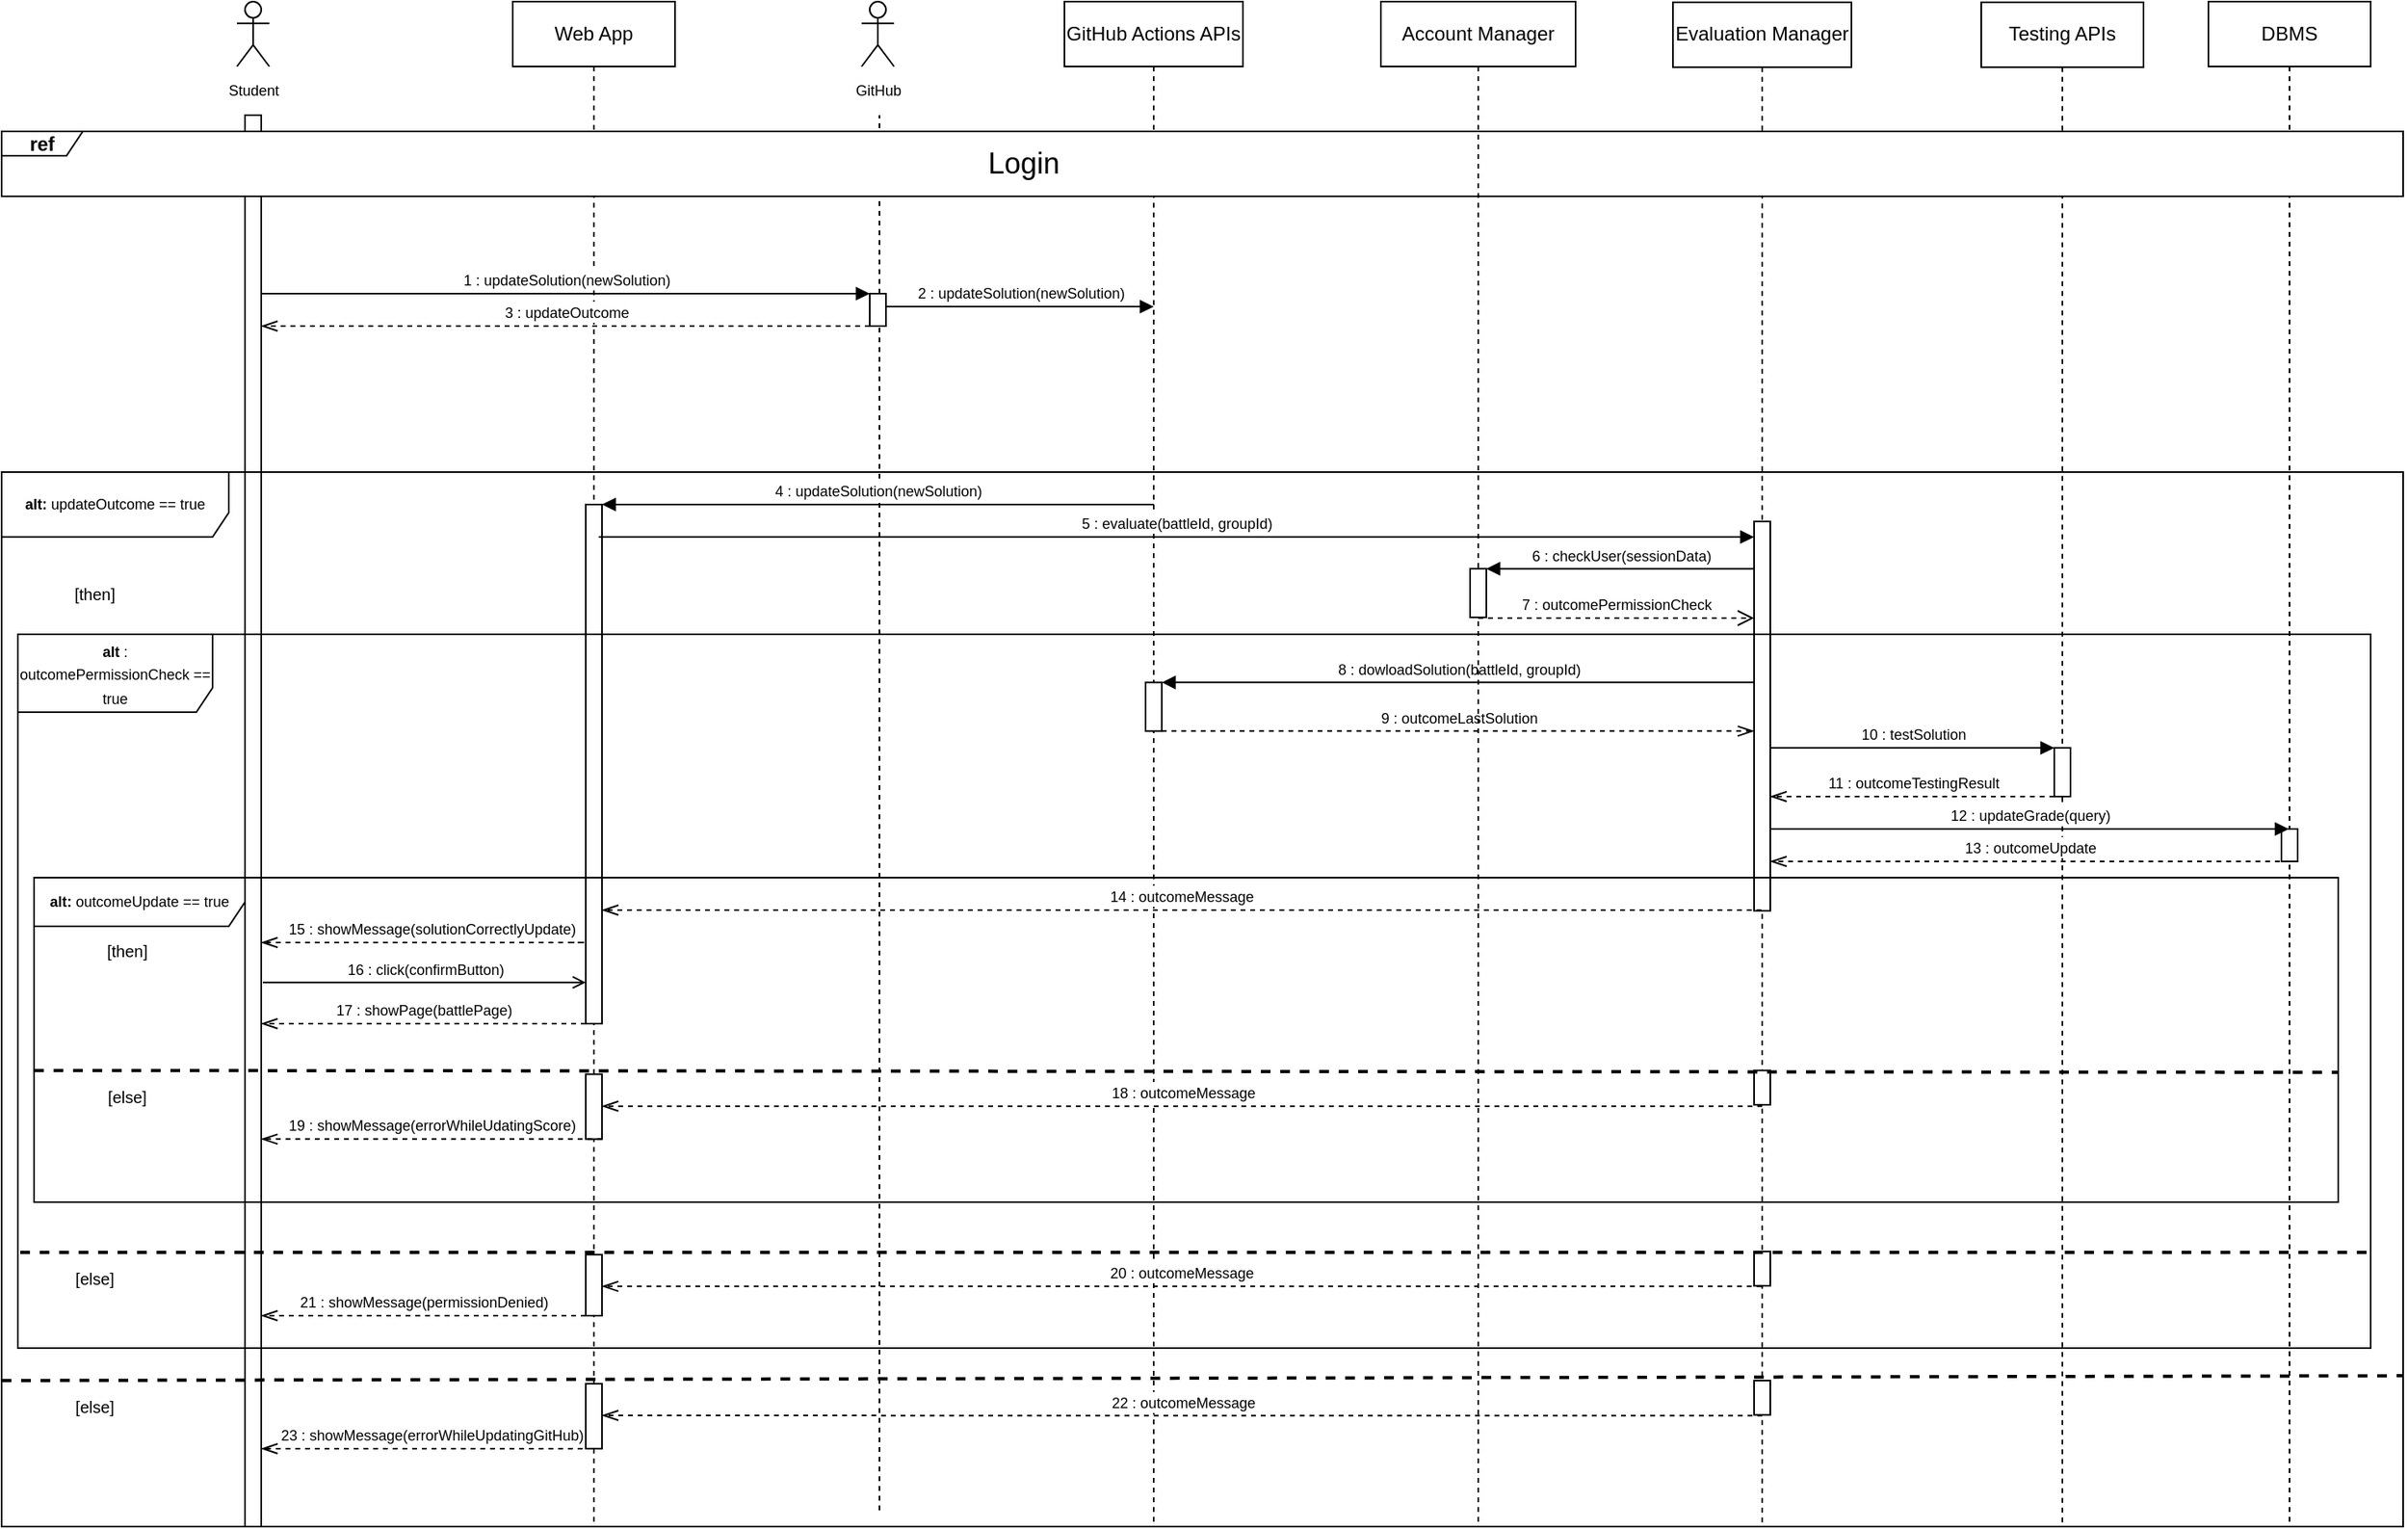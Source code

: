 <mxfile version="22.1.16" type="device">
  <diagram name="Page-1" id="2YBvvXClWsGukQMizWep">
    <mxGraphModel dx="1925" dy="464" grid="1" gridSize="10" guides="1" tooltips="1" connect="1" arrows="1" fold="1" page="1" pageScale="1" pageWidth="850" pageHeight="1100" math="0" shadow="0">
      <root>
        <mxCell id="0" />
        <mxCell id="1" parent="0" />
        <mxCell id="liZlo0o-GVQIaqRJejjH-8" value="" style="endArrow=none;dashed=1;html=1;rounded=0;" edge="1" parent="1">
          <mxGeometry width="50" height="50" relative="1" as="geometry">
            <mxPoint x="261" y="970" as="sourcePoint" />
            <mxPoint x="261" y="110" as="targetPoint" />
          </mxGeometry>
        </mxCell>
        <mxCell id="EZ9EQqB9W-ClfxbdbgRc-1" value="GitHub Actions APIs" style="shape=umlLifeline;perimeter=lifelinePerimeter;whiteSpace=wrap;html=1;container=1;dropTarget=0;collapsible=0;recursiveResize=0;outlineConnect=0;portConstraint=eastwest;newEdgeStyle={&quot;curved&quot;:0,&quot;rounded&quot;:0};" parent="1" vertex="1">
          <mxGeometry x="375" y="40" width="110" height="940" as="geometry" />
        </mxCell>
        <mxCell id="EZ9EQqB9W-ClfxbdbgRc-67" value="" style="html=1;points=[];perimeter=orthogonalPerimeter;outlineConnect=0;targetShapes=umlLifeline;portConstraint=eastwest;newEdgeStyle={&quot;edgeStyle&quot;:&quot;elbowEdgeStyle&quot;,&quot;elbow&quot;:&quot;vertical&quot;,&quot;curved&quot;:0,&quot;rounded&quot;:0};" parent="EZ9EQqB9W-ClfxbdbgRc-1" vertex="1">
          <mxGeometry x="50" y="419.67" width="10" height="30" as="geometry" />
        </mxCell>
        <mxCell id="EZ9EQqB9W-ClfxbdbgRc-5" value="Testing APIs" style="shape=umlLifeline;perimeter=lifelinePerimeter;whiteSpace=wrap;html=1;container=0;dropTarget=0;collapsible=0;recursiveResize=0;outlineConnect=0;portConstraint=eastwest;newEdgeStyle={&quot;curved&quot;:0,&quot;rounded&quot;:0};" parent="1" vertex="1">
          <mxGeometry x="940" y="40.42" width="100" height="939.58" as="geometry" />
        </mxCell>
        <mxCell id="EZ9EQqB9W-ClfxbdbgRc-6" value="Web App" style="shape=umlLifeline;perimeter=lifelinePerimeter;whiteSpace=wrap;html=1;container=0;dropTarget=0;collapsible=0;recursiveResize=0;outlineConnect=0;portConstraint=eastwest;newEdgeStyle={&quot;edgeStyle&quot;:&quot;elbowEdgeStyle&quot;,&quot;elbow&quot;:&quot;vertical&quot;,&quot;curved&quot;:0,&quot;rounded&quot;:0};" parent="1" vertex="1">
          <mxGeometry x="35" y="40" width="100" height="940" as="geometry" />
        </mxCell>
        <mxCell id="EZ9EQqB9W-ClfxbdbgRc-8" value="" style="html=1;points=[];perimeter=orthogonalPerimeter;outlineConnect=0;targetShapes=umlLifeline;portConstraint=eastwest;newEdgeStyle={&quot;edgeStyle&quot;:&quot;elbowEdgeStyle&quot;,&quot;elbow&quot;:&quot;vertical&quot;,&quot;curved&quot;:0,&quot;rounded&quot;:0};" parent="EZ9EQqB9W-ClfxbdbgRc-6" vertex="1">
          <mxGeometry x="45" y="310" width="10" height="320" as="geometry" />
        </mxCell>
        <mxCell id="EZ9EQqB9W-ClfxbdbgRc-52" value="&lt;font style=&quot;font-size: 9px;&quot;&gt;5 :&amp;nbsp;evaluate(battleId, groupId)&lt;/font&gt;" style="html=1;verticalAlign=bottom;endArrow=block;edgeStyle=elbowEdgeStyle;elbow=horizontal;curved=0;rounded=0;" parent="EZ9EQqB9W-ClfxbdbgRc-6" edge="1">
          <mxGeometry relative="1" as="geometry">
            <mxPoint x="53" y="330" as="sourcePoint" />
            <Array as="points">
              <mxPoint x="162" y="330" />
            </Array>
            <mxPoint x="765" y="330" as="targetPoint" />
            <mxPoint as="offset" />
          </mxGeometry>
        </mxCell>
        <mxCell id="EZ9EQqB9W-ClfxbdbgRc-109" value="" style="html=1;points=[];perimeter=orthogonalPerimeter;outlineConnect=0;targetShapes=umlLifeline;portConstraint=eastwest;newEdgeStyle={&quot;edgeStyle&quot;:&quot;elbowEdgeStyle&quot;,&quot;elbow&quot;:&quot;vertical&quot;,&quot;curved&quot;:0,&quot;rounded&quot;:0};" parent="EZ9EQqB9W-ClfxbdbgRc-6" vertex="1">
          <mxGeometry x="45" y="772.36" width="10" height="37.64" as="geometry" />
        </mxCell>
        <mxCell id="EZ9EQqB9W-ClfxbdbgRc-12" value="&lt;font style=&quot;font-size: 9px;&quot;&gt;Student&lt;/font&gt;" style="shape=umlActor;verticalLabelPosition=bottom;verticalAlign=top;html=1;outlineConnect=0;" parent="1" vertex="1">
          <mxGeometry x="-135" y="40" width="20" height="40" as="geometry" />
        </mxCell>
        <mxCell id="EZ9EQqB9W-ClfxbdbgRc-14" value="" style="html=1;points=[];perimeter=orthogonalPerimeter;outlineConnect=0;targetShapes=umlLifeline;portConstraint=eastwest;newEdgeStyle={&quot;edgeStyle&quot;:&quot;elbowEdgeStyle&quot;,&quot;elbow&quot;:&quot;vertical&quot;,&quot;curved&quot;:0,&quot;rounded&quot;:0};" parent="1" vertex="1">
          <mxGeometry x="-130" y="110" width="10" height="870" as="geometry" />
        </mxCell>
        <mxCell id="EZ9EQqB9W-ClfxbdbgRc-17" value="&lt;font style=&quot;font-size: 9px;&quot;&gt;1 : updateSolution(newSolution)&lt;/font&gt;" style="html=1;verticalAlign=bottom;endArrow=block;edgeStyle=elbowEdgeStyle;elbow=horizontal;curved=0;rounded=0;" parent="1" target="EZ9EQqB9W-ClfxbdbgRc-66" edge="1">
          <mxGeometry relative="1" as="geometry">
            <mxPoint x="-120" y="220" as="sourcePoint" />
            <Array as="points">
              <mxPoint x="249" y="220" />
            </Array>
            <mxPoint x="250" y="220" as="targetPoint" />
            <mxPoint as="offset" />
          </mxGeometry>
        </mxCell>
        <mxCell id="EZ9EQqB9W-ClfxbdbgRc-18" value="Evaluation Manager" style="shape=umlLifeline;perimeter=lifelinePerimeter;whiteSpace=wrap;html=1;container=1;dropTarget=0;collapsible=0;recursiveResize=0;outlineConnect=0;portConstraint=eastwest;newEdgeStyle={&quot;curved&quot;:0,&quot;rounded&quot;:0};" parent="1" vertex="1">
          <mxGeometry x="750" y="40.42" width="110" height="939.58" as="geometry" />
        </mxCell>
        <mxCell id="EZ9EQqB9W-ClfxbdbgRc-59" value="" style="html=1;points=[[0,0,0,0,5],[0,1,0,0,-5],[1,0,0,0,5],[1,1,0,0,-5]];perimeter=orthogonalPerimeter;outlineConnect=0;targetShapes=umlLifeline;portConstraint=eastwest;newEdgeStyle={&quot;curved&quot;:0,&quot;rounded&quot;:0};" parent="EZ9EQqB9W-ClfxbdbgRc-18" vertex="1">
          <mxGeometry x="50" y="320" width="10" height="240" as="geometry" />
        </mxCell>
        <mxCell id="EZ9EQqB9W-ClfxbdbgRc-49" value="&lt;b&gt;&lt;font style=&quot;font-size: 20px;&quot;&gt;Login&lt;/font&gt;&lt;/b&gt;" style="text;html=1;strokeColor=none;fillColor=none;align=center;verticalAlign=middle;whiteSpace=wrap;rounded=0;" parent="1" vertex="1">
          <mxGeometry x="315" y="125" width="60" height="30" as="geometry" />
        </mxCell>
        <mxCell id="EZ9EQqB9W-ClfxbdbgRc-63" value="DBMS" style="shape=umlLifeline;perimeter=lifelinePerimeter;whiteSpace=wrap;html=1;container=0;dropTarget=0;collapsible=0;recursiveResize=0;outlineConnect=0;portConstraint=eastwest;newEdgeStyle={&quot;curved&quot;:0,&quot;rounded&quot;:0};" parent="1" vertex="1">
          <mxGeometry x="1080" y="40" width="100" height="940" as="geometry" />
        </mxCell>
        <mxCell id="EZ9EQqB9W-ClfxbdbgRc-65" value="&lt;font style=&quot;font-size: 9px;&quot;&gt;3 : updateOutcome&lt;/font&gt;" style="html=1;verticalAlign=bottom;endArrow=openThin;dashed=1;endSize=8;edgeStyle=elbowEdgeStyle;elbow=vertical;curved=0;rounded=0;endFill=0;" parent="1" edge="1" source="EZ9EQqB9W-ClfxbdbgRc-66">
          <mxGeometry relative="1" as="geometry">
            <mxPoint x="-120" y="240" as="targetPoint" />
            <Array as="points">
              <mxPoint x="240" y="240" />
              <mxPoint x="220" y="230" />
            </Array>
            <mxPoint x="250" y="240" as="sourcePoint" />
          </mxGeometry>
        </mxCell>
        <mxCell id="EZ9EQqB9W-ClfxbdbgRc-61" value="&lt;font style=&quot;font-size: 9px;&quot;&gt;8 : dowloadSolution(battleId, groupId)&lt;/font&gt;" style="html=1;verticalAlign=bottom;endArrow=block;edgeStyle=elbowEdgeStyle;elbow=horizontal;curved=0;rounded=0;" parent="1" target="EZ9EQqB9W-ClfxbdbgRc-67" edge="1">
          <mxGeometry relative="1" as="geometry">
            <mxPoint x="800" y="459.67" as="sourcePoint" />
            <Array as="points">
              <mxPoint x="438" y="459.67" />
              <mxPoint x="362" y="499.67" />
            </Array>
            <mxPoint x="358" y="459.67" as="targetPoint" />
            <mxPoint as="offset" />
          </mxGeometry>
        </mxCell>
        <mxCell id="EZ9EQqB9W-ClfxbdbgRc-71" value="&lt;font style=&quot;font-size: 9px;&quot;&gt;9 : outcomeLastSolution&lt;/font&gt;" style="html=1;verticalAlign=bottom;endArrow=openThin;dashed=1;endSize=8;edgeStyle=elbowEdgeStyle;elbow=vertical;curved=0;rounded=0;endFill=0;" parent="1" source="EZ9EQqB9W-ClfxbdbgRc-67" edge="1">
          <mxGeometry relative="1" as="geometry">
            <mxPoint x="800" y="489.67" as="targetPoint" />
            <Array as="points">
              <mxPoint x="450" y="489.67" />
              <mxPoint x="345" y="529.67" />
            </Array>
            <mxPoint x="465" y="529.67" as="sourcePoint" />
          </mxGeometry>
        </mxCell>
        <mxCell id="EZ9EQqB9W-ClfxbdbgRc-83" value="&lt;font style=&quot;font-size: 9px;&quot;&gt;14 : outcomeMessage&lt;/font&gt;" style="html=1;verticalAlign=bottom;endArrow=openThin;dashed=1;endSize=8;edgeStyle=elbowEdgeStyle;elbow=horizontal;curved=0;rounded=0;endFill=0;" parent="1" target="EZ9EQqB9W-ClfxbdbgRc-8" edge="1" source="EZ9EQqB9W-ClfxbdbgRc-18">
          <mxGeometry relative="1" as="geometry">
            <mxPoint x="318" y="600" as="targetPoint" />
            <Array as="points">
              <mxPoint x="333" y="600" />
            </Array>
            <mxPoint x="531.5" y="600" as="sourcePoint" />
          </mxGeometry>
        </mxCell>
        <mxCell id="EZ9EQqB9W-ClfxbdbgRc-84" value="&lt;font style=&quot;font-size: 9px;&quot;&gt;15 : showMessage(solutionCorrectlyUpdate)&lt;/font&gt;" style="html=1;verticalAlign=bottom;endArrow=openThin;dashed=1;endSize=8;edgeStyle=elbowEdgeStyle;elbow=vertical;curved=0;rounded=0;endFill=0;" parent="1" edge="1">
          <mxGeometry relative="1" as="geometry">
            <mxPoint x="-120" y="620" as="targetPoint" />
            <Array as="points">
              <mxPoint x="80" y="620" />
            </Array>
            <mxPoint x="70" y="620" as="sourcePoint" />
          </mxGeometry>
        </mxCell>
        <mxCell id="EZ9EQqB9W-ClfxbdbgRc-85" value="&lt;font style=&quot;font-size: 9px;&quot;&gt;16 : click(confirmButton)&lt;/font&gt;" style="html=1;verticalAlign=bottom;endArrow=open;edgeStyle=elbowEdgeStyle;elbow=horizontal;curved=0;rounded=0;endFill=0;" parent="1" edge="1" target="EZ9EQqB9W-ClfxbdbgRc-8">
          <mxGeometry relative="1" as="geometry">
            <mxPoint x="-119" y="644.58" as="sourcePoint" />
            <Array as="points">
              <mxPoint x="-5" y="644.58" />
            </Array>
            <mxPoint x="91" y="644.58" as="targetPoint" />
          </mxGeometry>
        </mxCell>
        <mxCell id="EZ9EQqB9W-ClfxbdbgRc-86" value="&lt;font style=&quot;font-size: 9px;&quot;&gt;17 : showPage(battlePage)&lt;/font&gt;" style="html=1;verticalAlign=bottom;endArrow=openThin;dashed=1;endSize=8;edgeStyle=elbowEdgeStyle;elbow=vertical;curved=0;rounded=0;endFill=0;" parent="1" edge="1">
          <mxGeometry x="-0.001" relative="1" as="geometry">
            <mxPoint x="-120" y="670" as="targetPoint" />
            <Array as="points">
              <mxPoint x="-30" y="670" />
            </Array>
            <mxPoint x="80" y="670" as="sourcePoint" />
            <mxPoint as="offset" />
          </mxGeometry>
        </mxCell>
        <mxCell id="EZ9EQqB9W-ClfxbdbgRc-87" value="&lt;p style=&quot;line-height: 120%; font-size: 9px;&quot;&gt;&lt;b style=&quot;border-color: var(--border-color);&quot;&gt;alt: &lt;/b&gt;updateOutcome == true&lt;br&gt;&lt;/p&gt;" style="shape=umlFrame;whiteSpace=wrap;html=1;pointerEvents=0;width=140;height=40;verticalAlign=middle;horizontal=1;labelPosition=center;verticalLabelPosition=middle;align=center;" parent="1" vertex="1">
          <mxGeometry x="-280" y="330" width="1480" height="650" as="geometry" />
        </mxCell>
        <mxCell id="EZ9EQqB9W-ClfxbdbgRc-92" value="&lt;p style=&quot;line-height: 120%; font-size: 9px;&quot;&gt;&lt;b style=&quot;border-color: var(--border-color);&quot;&gt;alt:&amp;nbsp;&lt;/b&gt;outcomeUpdate == true&lt;br&gt;&lt;/p&gt;" style="shape=umlFrame;whiteSpace=wrap;html=1;pointerEvents=0;width=130;height=30;verticalAlign=middle;horizontal=1;labelPosition=center;verticalLabelPosition=middle;align=center;" parent="1" vertex="1">
          <mxGeometry x="-260" y="580" width="1420" height="200" as="geometry" />
        </mxCell>
        <mxCell id="EZ9EQqB9W-ClfxbdbgRc-93" value="[then]" style="text;html=1;strokeColor=none;fillColor=none;align=center;verticalAlign=middle;whiteSpace=wrap;rounded=0;fontSize=10;" parent="1" vertex="1">
          <mxGeometry x="-240" y="400" width="35" height="10" as="geometry" />
        </mxCell>
        <mxCell id="EZ9EQqB9W-ClfxbdbgRc-97" value="[then]" style="text;html=1;strokeColor=none;fillColor=none;align=center;verticalAlign=middle;whiteSpace=wrap;rounded=0;fontSize=10;" parent="1" vertex="1">
          <mxGeometry x="-220" y="620" width="35" height="10" as="geometry" />
        </mxCell>
        <mxCell id="EZ9EQqB9W-ClfxbdbgRc-99" value="[else]" style="text;html=1;strokeColor=none;fillColor=none;align=center;verticalAlign=middle;whiteSpace=wrap;rounded=0;fontSize=10;" parent="1" vertex="1">
          <mxGeometry x="-220" y="710.0" width="35" height="10" as="geometry" />
        </mxCell>
        <mxCell id="EZ9EQqB9W-ClfxbdbgRc-103" value="" style="html=1;points=[];perimeter=orthogonalPerimeter;outlineConnect=0;targetShapes=umlLifeline;portConstraint=eastwest;newEdgeStyle={&quot;edgeStyle&quot;:&quot;elbowEdgeStyle&quot;,&quot;elbow&quot;:&quot;vertical&quot;,&quot;curved&quot;:0,&quot;rounded&quot;:0};" parent="1" vertex="1">
          <mxGeometry x="80" y="701.18" width="10" height="40" as="geometry" />
        </mxCell>
        <mxCell id="EZ9EQqB9W-ClfxbdbgRc-105" value="&lt;font style=&quot;font-size: 9px;&quot;&gt;19 : showMessage(errorWhileUdatingScore)&lt;/font&gt;" style="html=1;verticalAlign=bottom;endArrow=openThin;dashed=1;endSize=8;edgeStyle=elbowEdgeStyle;elbow=vertical;curved=0;rounded=0;endFill=0;" parent="1" edge="1">
          <mxGeometry x="0.002" relative="1" as="geometry">
            <mxPoint x="-120" y="741.18" as="targetPoint" />
            <Array as="points">
              <mxPoint x="25" y="741.18" />
            </Array>
            <mxPoint x="90.0" y="741.18" as="sourcePoint" />
            <mxPoint as="offset" />
          </mxGeometry>
        </mxCell>
        <mxCell id="EZ9EQqB9W-ClfxbdbgRc-114" value="[else]" style="text;html=1;strokeColor=none;fillColor=none;align=center;verticalAlign=middle;whiteSpace=wrap;rounded=0;fontSize=10;" parent="1" vertex="1">
          <mxGeometry x="-240" y="821.6" width="35" height="10" as="geometry" />
        </mxCell>
        <mxCell id="EZ9EQqB9W-ClfxbdbgRc-116" value="" style="html=1;points=[];perimeter=orthogonalPerimeter;outlineConnect=0;targetShapes=umlLifeline;portConstraint=eastwest;newEdgeStyle={&quot;edgeStyle&quot;:&quot;elbowEdgeStyle&quot;,&quot;elbow&quot;:&quot;vertical&quot;,&quot;curved&quot;:0,&quot;rounded&quot;:0};" parent="1" vertex="1">
          <mxGeometry x="800" y="810.42" width="10" height="21.18" as="geometry" />
        </mxCell>
        <mxCell id="EZ9EQqB9W-ClfxbdbgRc-20" value="&lt;b&gt;ref&lt;/b&gt;" style="shape=umlFrame;whiteSpace=wrap;html=1;pointerEvents=0;width=50;height=15;labelBorderColor=none;labelBackgroundColor=none;fontColor=default;swimlaneFillColor=default;" parent="1" vertex="1">
          <mxGeometry x="-280" y="120" width="1480" height="40" as="geometry" />
        </mxCell>
        <mxCell id="EZ9EQqB9W-ClfxbdbgRc-117" value="&lt;font style=&quot;font-size: 18px;&quot;&gt;Login&lt;/font&gt;" style="text;html=1;strokeColor=none;fillColor=none;align=center;verticalAlign=middle;whiteSpace=wrap;rounded=0;" parent="1" vertex="1">
          <mxGeometry x="320" y="125" width="60" height="30" as="geometry" />
        </mxCell>
        <mxCell id="EZ9EQqB9W-ClfxbdbgRc-110" value="&lt;font style=&quot;font-size: 9px;&quot;&gt;20 : outcomeMessage&lt;/font&gt;" style="html=1;verticalAlign=bottom;endArrow=openThin;dashed=1;endSize=8;edgeStyle=elbowEdgeStyle;elbow=horizontal;curved=0;rounded=0;endFill=0;" parent="1" target="EZ9EQqB9W-ClfxbdbgRc-109" edge="1" source="EZ9EQqB9W-ClfxbdbgRc-18">
          <mxGeometry relative="1" as="geometry">
            <mxPoint x="85" y="831.18" as="targetPoint" />
            <Array as="points">
              <mxPoint x="315" y="831.93" />
              <mxPoint x="185" y="843.11" />
            </Array>
            <mxPoint x="485" y="831.93" as="sourcePoint" />
          </mxGeometry>
        </mxCell>
        <mxCell id="liZlo0o-GVQIaqRJejjH-5" value="&lt;font style=&quot;font-size: 9px;&quot;&gt;GitHub&lt;/font&gt;" style="shape=umlActor;verticalLabelPosition=bottom;verticalAlign=top;html=1;outlineConnect=0;" vertex="1" parent="1">
          <mxGeometry x="250" y="40" width="20" height="40" as="geometry" />
        </mxCell>
        <mxCell id="EZ9EQqB9W-ClfxbdbgRc-66" value="" style="html=1;points=[];perimeter=orthogonalPerimeter;outlineConnect=0;targetShapes=umlLifeline;portConstraint=eastwest;newEdgeStyle={&quot;edgeStyle&quot;:&quot;elbowEdgeStyle&quot;,&quot;elbow&quot;:&quot;vertical&quot;,&quot;curved&quot;:0,&quot;rounded&quot;:0};" parent="1" vertex="1">
          <mxGeometry x="255" y="220" width="10" height="20" as="geometry" />
        </mxCell>
        <mxCell id="liZlo0o-GVQIaqRJejjH-9" value="&lt;font style=&quot;font-size: 9px;&quot;&gt;2 : updateSolution(newSolution)&lt;/font&gt;" style="html=1;verticalAlign=bottom;endArrow=block;edgeStyle=elbowEdgeStyle;elbow=horizontal;curved=0;rounded=0;" edge="1" parent="1">
          <mxGeometry relative="1" as="geometry">
            <mxPoint x="265" y="228" as="sourcePoint" />
            <Array as="points">
              <mxPoint x="424" y="228" />
            </Array>
            <mxPoint x="430" y="228" as="targetPoint" />
            <mxPoint as="offset" />
          </mxGeometry>
        </mxCell>
        <mxCell id="liZlo0o-GVQIaqRJejjH-11" value="&lt;font style=&quot;font-size: 9px;&quot;&gt;18 : outcomeMessage&lt;/font&gt;" style="html=1;verticalAlign=bottom;endArrow=openThin;dashed=1;endSize=8;edgeStyle=elbowEdgeStyle;elbow=horizontal;curved=0;rounded=0;endFill=0;" edge="1" parent="1">
          <mxGeometry relative="1" as="geometry">
            <mxPoint x="90" y="720.85" as="targetPoint" />
            <Array as="points">
              <mxPoint x="315" y="720.78" />
              <mxPoint x="185" y="731.96" />
            </Array>
            <mxPoint x="805" y="720.85" as="sourcePoint" />
          </mxGeometry>
        </mxCell>
        <mxCell id="EZ9EQqB9W-ClfxbdbgRc-73" value="" style="html=1;points=[[0,0,0,0,5],[0,1,0,0,-5],[1,0,0,0,5],[1,1,0,0,-5]];perimeter=orthogonalPerimeter;outlineConnect=0;targetShapes=umlLifeline;portConstraint=eastwest;newEdgeStyle={&quot;curved&quot;:0,&quot;rounded&quot;:0};" parent="1" vertex="1">
          <mxGeometry x="985" y="500" width="10" height="30" as="geometry" />
        </mxCell>
        <mxCell id="EZ9EQqB9W-ClfxbdbgRc-79" value="" style="html=1;points=[[0,0,0,0,5],[0,1,0,0,-5],[1,0,0,0,5],[1,1,0,0,-5]];perimeter=orthogonalPerimeter;outlineConnect=0;targetShapes=umlLifeline;portConstraint=eastwest;newEdgeStyle={&quot;curved&quot;:0,&quot;rounded&quot;:0};" parent="1" vertex="1">
          <mxGeometry x="1125" y="550" width="10" height="20" as="geometry" />
        </mxCell>
        <mxCell id="EZ9EQqB9W-ClfxbdbgRc-64" value="&lt;font style=&quot;font-size: 9px;&quot;&gt;10 : testSolution&lt;/font&gt;" style="html=1;verticalAlign=bottom;endArrow=block;edgeStyle=elbowEdgeStyle;elbow=horizontal;curved=0;rounded=0;" parent="1" target="EZ9EQqB9W-ClfxbdbgRc-73" edge="1">
          <mxGeometry relative="1" as="geometry">
            <mxPoint x="810" y="500" as="sourcePoint" />
            <Array as="points">
              <mxPoint x="973" y="500" />
              <mxPoint x="897" y="540" />
            </Array>
            <mxPoint x="987.5" y="495" as="targetPoint" />
            <mxPoint as="offset" />
          </mxGeometry>
        </mxCell>
        <mxCell id="EZ9EQqB9W-ClfxbdbgRc-75" value="&lt;font style=&quot;font-size: 9px;&quot;&gt;11 : outcomeTestingResult&lt;/font&gt;" style="html=1;verticalAlign=bottom;endArrow=openThin;dashed=1;endSize=8;edgeStyle=elbowEdgeStyle;elbow=vertical;curved=0;rounded=0;endFill=0;" parent="1" source="EZ9EQqB9W-ClfxbdbgRc-73" edge="1">
          <mxGeometry relative="1" as="geometry">
            <mxPoint x="810" y="530" as="targetPoint" />
            <Array as="points">
              <mxPoint x="890" y="530" />
              <mxPoint x="880" y="520" />
              <mxPoint x="820" y="610" />
              <mxPoint x="710" y="650" />
            </Array>
            <mxPoint x="715" y="610" as="sourcePoint" />
          </mxGeometry>
        </mxCell>
        <mxCell id="EZ9EQqB9W-ClfxbdbgRc-81" value="&lt;font style=&quot;font-size: 9px;&quot;&gt;12 : updateGrade(query)&lt;/font&gt;" style="html=1;verticalAlign=bottom;endArrow=block;edgeStyle=elbowEdgeStyle;elbow=vertical;curved=0;rounded=0;" parent="1" edge="1">
          <mxGeometry relative="1" as="geometry">
            <mxPoint x="810" y="550" as="sourcePoint" />
            <Array as="points">
              <mxPoint x="985" y="550" />
            </Array>
            <mxPoint x="1129.5" y="550" as="targetPoint" />
            <mxPoint as="offset" />
          </mxGeometry>
        </mxCell>
        <mxCell id="EZ9EQqB9W-ClfxbdbgRc-82" value="&lt;font style=&quot;font-size: 9px;&quot;&gt;13 : outcomeUpdate&lt;/font&gt;" style="html=1;verticalAlign=bottom;endArrow=openThin;dashed=1;endSize=8;edgeStyle=elbowEdgeStyle;elbow=horizontal;curved=0;rounded=0;endFill=0;" parent="1" edge="1">
          <mxGeometry relative="1" as="geometry">
            <mxPoint x="810" y="570" as="targetPoint" />
            <Array as="points">
              <mxPoint x="1095" y="570" />
            </Array>
            <mxPoint x="1130" y="570" as="sourcePoint" />
          </mxGeometry>
        </mxCell>
        <mxCell id="liZlo0o-GVQIaqRJejjH-12" value="Account Manager" style="shape=umlLifeline;perimeter=lifelinePerimeter;whiteSpace=wrap;html=1;container=0;dropTarget=0;collapsible=0;recursiveResize=0;outlineConnect=0;portConstraint=eastwest;newEdgeStyle={&quot;edgeStyle&quot;:&quot;elbowEdgeStyle&quot;,&quot;elbow&quot;:&quot;vertical&quot;,&quot;curved&quot;:0,&quot;rounded&quot;:0};" vertex="1" parent="1">
          <mxGeometry x="570" y="40" width="120" height="940" as="geometry" />
        </mxCell>
        <mxCell id="liZlo0o-GVQIaqRJejjH-13" value="" style="html=1;points=[];perimeter=orthogonalPerimeter;outlineConnect=0;targetShapes=umlLifeline;portConstraint=eastwest;newEdgeStyle={&quot;edgeStyle&quot;:&quot;elbowEdgeStyle&quot;,&quot;elbow&quot;:&quot;vertical&quot;,&quot;curved&quot;:0,&quot;rounded&quot;:0};" vertex="1" parent="liZlo0o-GVQIaqRJejjH-12">
          <mxGeometry x="55" y="349.58" width="10" height="30" as="geometry" />
        </mxCell>
        <mxCell id="liZlo0o-GVQIaqRJejjH-15" value="&lt;font style=&quot;font-size: 9px;&quot;&gt;6 : checkUser(sessionData)&lt;/font&gt;" style="html=1;verticalAlign=bottom;endArrow=block;edgeStyle=elbowEdgeStyle;elbow=horizontal;curved=0;rounded=0;" edge="1" parent="liZlo0o-GVQIaqRJejjH-12" target="liZlo0o-GVQIaqRJejjH-13">
          <mxGeometry relative="1" as="geometry">
            <mxPoint x="230" y="349.58" as="sourcePoint" />
            <Array as="points">
              <mxPoint x="150" y="349.58" />
              <mxPoint x="174" y="259.58" />
            </Array>
            <mxPoint x="220" y="259.58" as="targetPoint" />
            <mxPoint as="offset" />
          </mxGeometry>
        </mxCell>
        <mxCell id="EZ9EQqB9W-ClfxbdbgRc-102" value="" style="html=1;points=[];perimeter=orthogonalPerimeter;outlineConnect=0;targetShapes=umlLifeline;portConstraint=eastwest;newEdgeStyle={&quot;edgeStyle&quot;:&quot;elbowEdgeStyle&quot;,&quot;elbow&quot;:&quot;vertical&quot;,&quot;curved&quot;:0,&quot;rounded&quot;:0};" parent="1" vertex="1">
          <mxGeometry x="800" y="698.82" width="10" height="21.18" as="geometry" />
        </mxCell>
        <mxCell id="liZlo0o-GVQIaqRJejjH-16" value="&lt;font style=&quot;font-size: 9px;&quot;&gt;7 : outcomePermissionCheck&lt;/font&gt;" style="html=1;verticalAlign=bottom;endArrow=open;dashed=1;endSize=8;edgeStyle=elbowEdgeStyle;elbow=horizontal;curved=0;rounded=0;" edge="1" parent="1" source="liZlo0o-GVQIaqRJejjH-12" target="EZ9EQqB9W-ClfxbdbgRc-59">
          <mxGeometry x="-0.001" relative="1" as="geometry">
            <mxPoint x="640" y="430" as="targetPoint" />
            <Array as="points">
              <mxPoint x="720" y="420" />
            </Array>
            <mxPoint x="800" y="430" as="sourcePoint" />
            <mxPoint as="offset" />
          </mxGeometry>
        </mxCell>
        <mxCell id="liZlo0o-GVQIaqRJejjH-17" value="&lt;font style=&quot;font-size: 9px;&quot;&gt;&lt;b&gt;alt &lt;/b&gt;: outcomePermissionCheck == true&lt;/font&gt;" style="shape=umlFrame;whiteSpace=wrap;html=1;pointerEvents=0;width=120;height=48;" vertex="1" parent="1">
          <mxGeometry x="-270" y="430" width="1450" height="440" as="geometry" />
        </mxCell>
        <mxCell id="liZlo0o-GVQIaqRJejjH-19" value="" style="endArrow=none;dashed=1;html=1;rounded=0;strokeWidth=2;" edge="1" parent="1">
          <mxGeometry width="50" height="50" relative="1" as="geometry">
            <mxPoint x="-260" y="698.82" as="sourcePoint" />
            <mxPoint x="1160" y="700" as="targetPoint" />
          </mxGeometry>
        </mxCell>
        <mxCell id="liZlo0o-GVQIaqRJejjH-20" value="" style="endArrow=none;dashed=1;html=1;rounded=0;strokeWidth=2;exitX=0.001;exitY=0.866;exitDx=0;exitDy=0;exitPerimeter=0;entryX=1;entryY=0.866;entryDx=0;entryDy=0;entryPerimeter=0;" edge="1" parent="1" source="liZlo0o-GVQIaqRJejjH-17" target="liZlo0o-GVQIaqRJejjH-17">
          <mxGeometry width="50" height="50" relative="1" as="geometry">
            <mxPoint x="-250" y="810.42" as="sourcePoint" />
            <mxPoint x="1420" y="811.6" as="targetPoint" />
          </mxGeometry>
        </mxCell>
        <mxCell id="liZlo0o-GVQIaqRJejjH-21" value="" style="endArrow=none;dashed=1;html=1;rounded=0;strokeWidth=2;entryX=1;entryY=0.857;entryDx=0;entryDy=0;entryPerimeter=0;" edge="1" parent="1" target="EZ9EQqB9W-ClfxbdbgRc-87">
          <mxGeometry width="50" height="50" relative="1" as="geometry">
            <mxPoint x="-280" y="890" as="sourcePoint" />
            <mxPoint x="1449" y="890" as="targetPoint" />
          </mxGeometry>
        </mxCell>
        <mxCell id="liZlo0o-GVQIaqRJejjH-22" value="" style="html=1;points=[];perimeter=orthogonalPerimeter;outlineConnect=0;targetShapes=umlLifeline;portConstraint=eastwest;newEdgeStyle={&quot;edgeStyle&quot;:&quot;elbowEdgeStyle&quot;,&quot;elbow&quot;:&quot;vertical&quot;,&quot;curved&quot;:0,&quot;rounded&quot;:0};" vertex="1" parent="1">
          <mxGeometry x="80" y="891.94" width="10" height="40" as="geometry" />
        </mxCell>
        <mxCell id="liZlo0o-GVQIaqRJejjH-23" value="&lt;font style=&quot;font-size: 9px;&quot;&gt;23 : showMessage(errorWhileUpdatingGitHub)&lt;/font&gt;" style="html=1;verticalAlign=bottom;endArrow=openThin;dashed=1;endSize=8;edgeStyle=elbowEdgeStyle;elbow=vertical;curved=0;rounded=0;endFill=0;" edge="1" parent="1">
          <mxGeometry x="0.002" relative="1" as="geometry">
            <mxPoint x="-120" y="932.13" as="targetPoint" />
            <Array as="points" />
            <mxPoint x="90" y="931.941" as="sourcePoint" />
            <mxPoint as="offset" />
          </mxGeometry>
        </mxCell>
        <mxCell id="liZlo0o-GVQIaqRJejjH-24" value="[else]" style="text;html=1;strokeColor=none;fillColor=none;align=center;verticalAlign=middle;whiteSpace=wrap;rounded=0;fontSize=10;" vertex="1" parent="1">
          <mxGeometry x="-240" y="901.18" width="35" height="10" as="geometry" />
        </mxCell>
        <mxCell id="liZlo0o-GVQIaqRJejjH-25" value="" style="html=1;points=[];perimeter=orthogonalPerimeter;outlineConnect=0;targetShapes=umlLifeline;portConstraint=eastwest;newEdgeStyle={&quot;edgeStyle&quot;:&quot;elbowEdgeStyle&quot;,&quot;elbow&quot;:&quot;vertical&quot;,&quot;curved&quot;:0,&quot;rounded&quot;:0};" vertex="1" parent="1">
          <mxGeometry x="800" y="890.0" width="10" height="21.18" as="geometry" />
        </mxCell>
        <mxCell id="liZlo0o-GVQIaqRJejjH-26" value="&lt;font style=&quot;font-size: 9px;&quot;&gt;22 : outcomeMessage&lt;/font&gt;" style="html=1;verticalAlign=bottom;endArrow=openThin;dashed=1;endSize=8;edgeStyle=elbowEdgeStyle;elbow=horizontal;curved=0;rounded=0;endFill=0;" edge="1" parent="1" target="liZlo0o-GVQIaqRJejjH-22">
          <mxGeometry relative="1" as="geometry">
            <mxPoint x="85" y="910.76" as="targetPoint" />
            <Array as="points">
              <mxPoint x="315" y="911.51" />
              <mxPoint x="185" y="922.69" />
            </Array>
            <mxPoint x="805" y="911.58" as="sourcePoint" />
          </mxGeometry>
        </mxCell>
        <mxCell id="EZ9EQqB9W-ClfxbdbgRc-111" value="&lt;font style=&quot;font-size: 9px;&quot;&gt;21 : showMessage(permissionDenied)&lt;/font&gt;" style="html=1;verticalAlign=bottom;endArrow=openThin;dashed=1;endSize=8;edgeStyle=elbowEdgeStyle;elbow=vertical;curved=0;rounded=0;endFill=0;" parent="1" edge="1">
          <mxGeometry x="0.002" relative="1" as="geometry">
            <mxPoint x="-120" y="849.996" as="targetPoint" />
            <Array as="points" />
            <mxPoint x="80" y="849.996" as="sourcePoint" />
            <mxPoint as="offset" />
          </mxGeometry>
        </mxCell>
        <mxCell id="liZlo0o-GVQIaqRJejjH-27" value="&lt;font style=&quot;font-size: 9px;&quot;&gt;4 : updateSolution(newSolution)&lt;/font&gt;" style="html=1;verticalAlign=bottom;endArrow=block;edgeStyle=elbowEdgeStyle;elbow=horizontal;curved=0;rounded=0;entryX=1;entryY=0;entryDx=0;entryDy=0;entryPerimeter=0;" edge="1" parent="1" target="EZ9EQqB9W-ClfxbdbgRc-8">
          <mxGeometry relative="1" as="geometry">
            <mxPoint x="430" y="350" as="sourcePoint" />
            <Array as="points" />
            <mxPoint x="100" y="350" as="targetPoint" />
            <mxPoint as="offset" />
          </mxGeometry>
        </mxCell>
      </root>
    </mxGraphModel>
  </diagram>
</mxfile>
